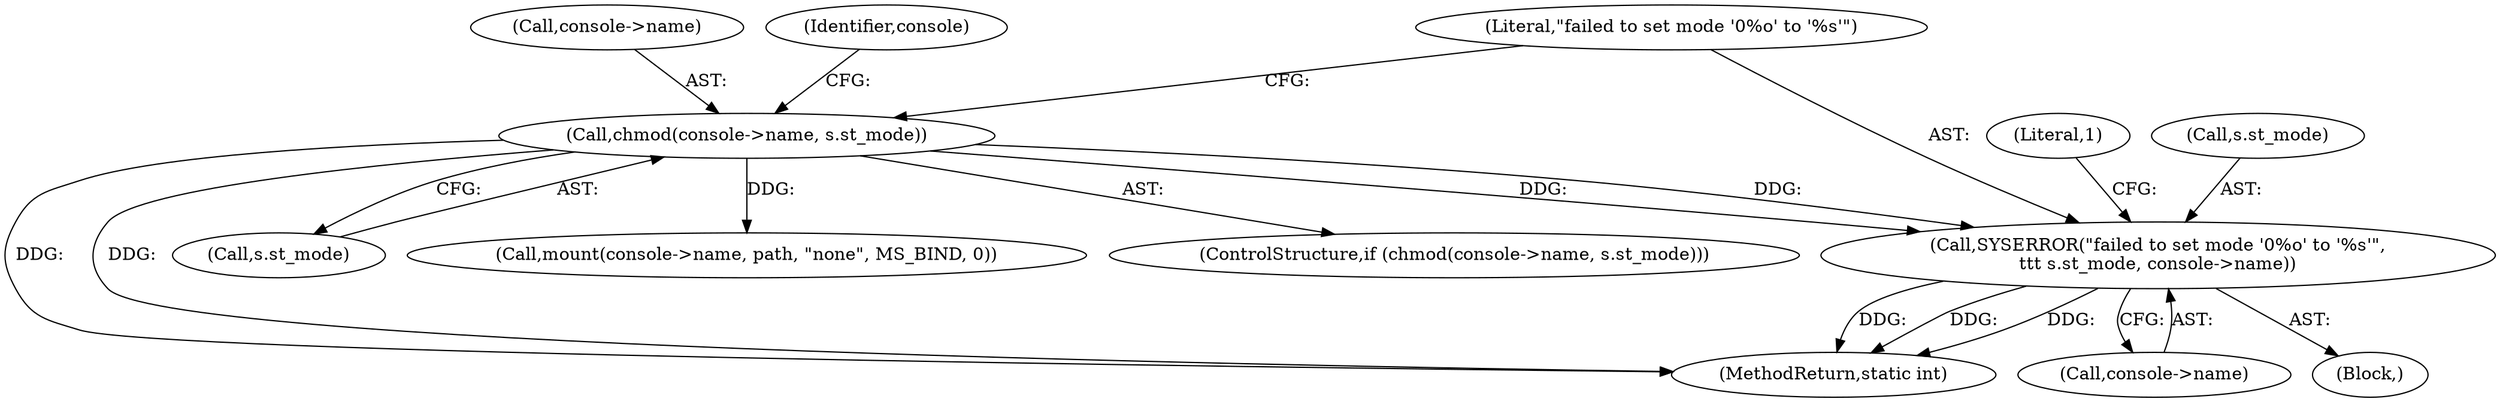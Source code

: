digraph "0_lxc_592fd47a6245508b79fe6ac819fe6d3b2c1289be_10@pointer" {
"1000170" [label="(Call,SYSERROR(\"failed to set mode '0%o' to '%s'\",\n\t\t\t s.st_mode, console->name))"];
"1000162" [label="(Call,chmod(console->name, s.st_mode))"];
"1000161" [label="(ControlStructure,if (chmod(console->name, s.st_mode)))"];
"1000204" [label="(MethodReturn,static int)"];
"1000180" [label="(Literal,1)"];
"1000175" [label="(Call,console->name)"];
"1000171" [label="(Literal,\"failed to set mode '0%o' to '%s'\")"];
"1000169" [label="(Block,)"];
"1000172" [label="(Call,s.st_mode)"];
"1000166" [label="(Call,s.st_mode)"];
"1000162" [label="(Call,chmod(console->name, s.st_mode))"];
"1000182" [label="(Call,mount(console->name, path, \"none\", MS_BIND, 0))"];
"1000163" [label="(Call,console->name)"];
"1000184" [label="(Identifier,console)"];
"1000170" [label="(Call,SYSERROR(\"failed to set mode '0%o' to '%s'\",\n\t\t\t s.st_mode, console->name))"];
"1000170" -> "1000169"  [label="AST: "];
"1000170" -> "1000175"  [label="CFG: "];
"1000171" -> "1000170"  [label="AST: "];
"1000172" -> "1000170"  [label="AST: "];
"1000175" -> "1000170"  [label="AST: "];
"1000180" -> "1000170"  [label="CFG: "];
"1000170" -> "1000204"  [label="DDG: "];
"1000170" -> "1000204"  [label="DDG: "];
"1000170" -> "1000204"  [label="DDG: "];
"1000162" -> "1000170"  [label="DDG: "];
"1000162" -> "1000170"  [label="DDG: "];
"1000162" -> "1000161"  [label="AST: "];
"1000162" -> "1000166"  [label="CFG: "];
"1000163" -> "1000162"  [label="AST: "];
"1000166" -> "1000162"  [label="AST: "];
"1000171" -> "1000162"  [label="CFG: "];
"1000184" -> "1000162"  [label="CFG: "];
"1000162" -> "1000204"  [label="DDG: "];
"1000162" -> "1000204"  [label="DDG: "];
"1000162" -> "1000182"  [label="DDG: "];
}

